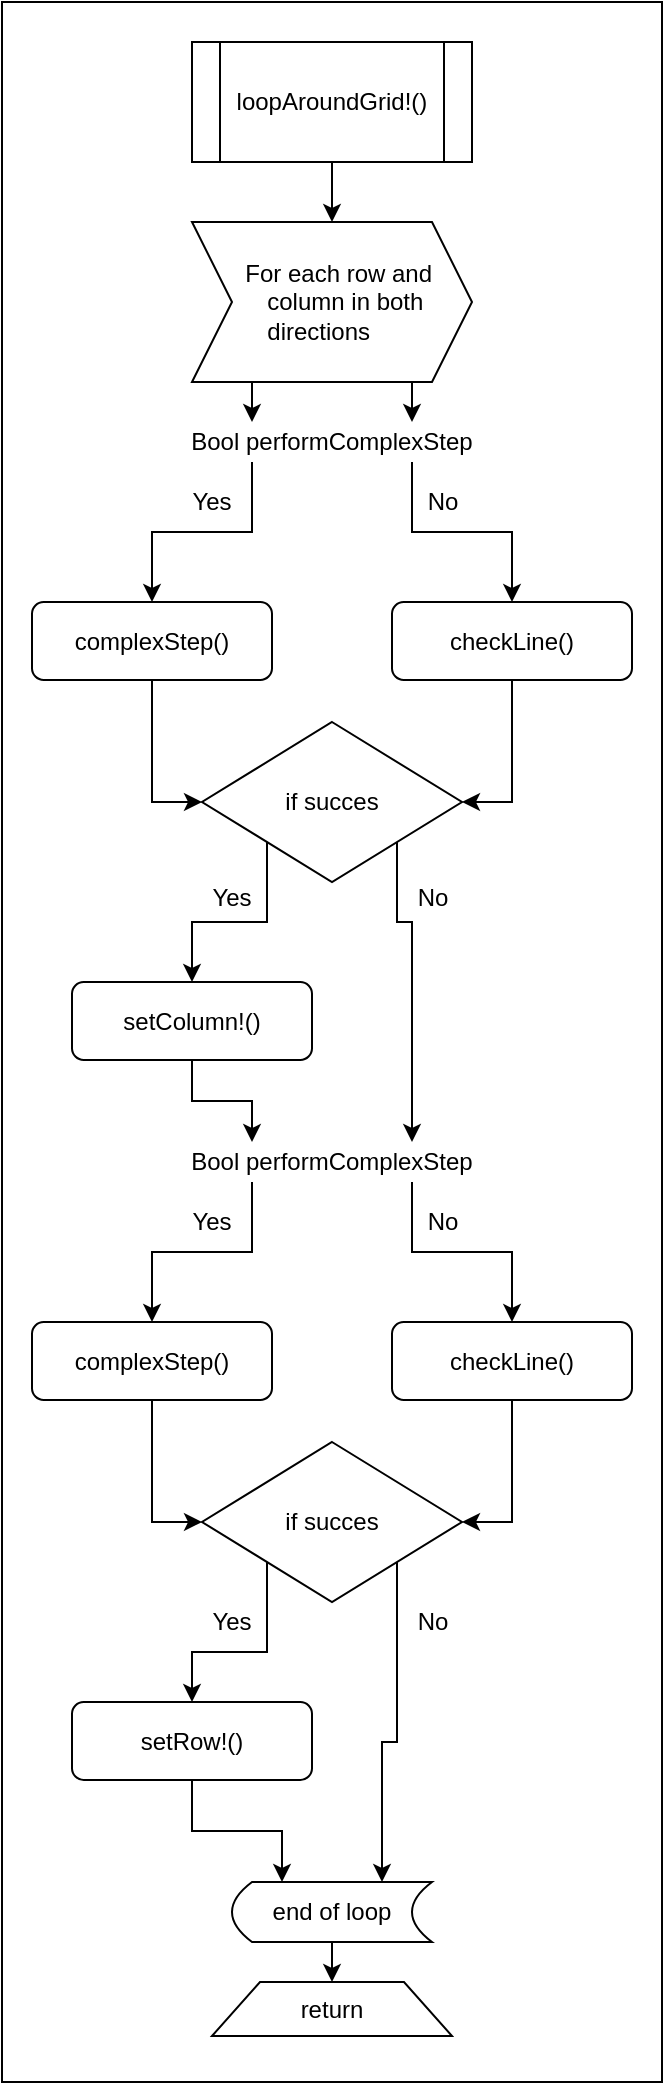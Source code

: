 <mxfile version="13.0.8" type="device"><diagram id="dN_irQ7Gg3Xs5vUko58A" name="Page-1"><mxGraphModel dx="1273" dy="2423" grid="1" gridSize="10" guides="1" tooltips="1" connect="1" arrows="1" fold="1" page="1" pageScale="1" pageWidth="850" pageHeight="1100" math="0" shadow="0"><root><mxCell id="0"/><mxCell id="1" parent="0"/><mxCell id="DnrVWsa8Ja34U0XbiNJQ-95" value="" style="rounded=0;whiteSpace=wrap;html=1;" vertex="1" parent="1"><mxGeometry x="215" y="-70" width="330" height="1040" as="geometry"/></mxCell><mxCell id="DnrVWsa8Ja34U0XbiNJQ-43" style="edgeStyle=orthogonalEdgeStyle;rounded=0;orthogonalLoop=1;jettySize=auto;html=1;exitX=0.5;exitY=1;exitDx=0;exitDy=0;entryX=0;entryY=0.5;entryDx=0;entryDy=0;" edge="1" parent="1" source="DnrVWsa8Ja34U0XbiNJQ-3" target="DnrVWsa8Ja34U0XbiNJQ-41"><mxGeometry relative="1" as="geometry"/></mxCell><mxCell id="DnrVWsa8Ja34U0XbiNJQ-3" value="complexStep()" style="rounded=1;whiteSpace=wrap;html=1;" vertex="1" parent="1"><mxGeometry x="230" y="230" width="120" height="39" as="geometry"/></mxCell><mxCell id="DnrVWsa8Ja34U0XbiNJQ-44" style="edgeStyle=orthogonalEdgeStyle;rounded=0;orthogonalLoop=1;jettySize=auto;html=1;exitX=0.5;exitY=1;exitDx=0;exitDy=0;entryX=1;entryY=0.5;entryDx=0;entryDy=0;" edge="1" parent="1" source="DnrVWsa8Ja34U0XbiNJQ-27" target="DnrVWsa8Ja34U0XbiNJQ-41"><mxGeometry relative="1" as="geometry"/></mxCell><mxCell id="DnrVWsa8Ja34U0XbiNJQ-27" value="checkLine()" style="rounded=1;whiteSpace=wrap;html=1;" vertex="1" parent="1"><mxGeometry x="410" y="230" width="120" height="39" as="geometry"/></mxCell><mxCell id="DnrVWsa8Ja34U0XbiNJQ-35" style="edgeStyle=orthogonalEdgeStyle;rounded=0;orthogonalLoop=1;jettySize=auto;html=1;exitX=0.25;exitY=1;exitDx=0;exitDy=0;entryX=0.5;entryY=0;entryDx=0;entryDy=0;" edge="1" parent="1" source="DnrVWsa8Ja34U0XbiNJQ-29" target="DnrVWsa8Ja34U0XbiNJQ-3"><mxGeometry relative="1" as="geometry"/></mxCell><mxCell id="DnrVWsa8Ja34U0XbiNJQ-36" style="edgeStyle=orthogonalEdgeStyle;rounded=0;orthogonalLoop=1;jettySize=auto;html=1;exitX=0.75;exitY=1;exitDx=0;exitDy=0;entryX=0.5;entryY=0;entryDx=0;entryDy=0;" edge="1" parent="1" source="DnrVWsa8Ja34U0XbiNJQ-29" target="DnrVWsa8Ja34U0XbiNJQ-27"><mxGeometry relative="1" as="geometry"/></mxCell><mxCell id="DnrVWsa8Ja34U0XbiNJQ-29" value="Bool performComplexStep" style="text;html=1;strokeColor=none;fillColor=none;align=center;verticalAlign=middle;whiteSpace=wrap;rounded=0;" vertex="1" parent="1"><mxGeometry x="300" y="140" width="160" height="20" as="geometry"/></mxCell><mxCell id="DnrVWsa8Ja34U0XbiNJQ-37" value="Yes" style="text;html=1;strokeColor=none;fillColor=none;align=center;verticalAlign=middle;whiteSpace=wrap;rounded=0;" vertex="1" parent="1"><mxGeometry x="300" y="170" width="40" height="20" as="geometry"/></mxCell><mxCell id="DnrVWsa8Ja34U0XbiNJQ-38" value="No" style="text;html=1;align=center;verticalAlign=middle;resizable=0;points=[];autosize=1;" vertex="1" parent="1"><mxGeometry x="420" y="170" width="30" height="20" as="geometry"/></mxCell><mxCell id="DnrVWsa8Ja34U0XbiNJQ-82" style="edgeStyle=orthogonalEdgeStyle;rounded=0;orthogonalLoop=1;jettySize=auto;html=1;exitX=0.5;exitY=1;exitDx=0;exitDy=0;entryX=0.25;entryY=0;entryDx=0;entryDy=0;" edge="1" parent="1" source="DnrVWsa8Ja34U0XbiNJQ-40" target="DnrVWsa8Ja34U0XbiNJQ-74"><mxGeometry relative="1" as="geometry"/></mxCell><mxCell id="DnrVWsa8Ja34U0XbiNJQ-40" value="setColumn!()" style="rounded=1;whiteSpace=wrap;html=1;" vertex="1" parent="1"><mxGeometry x="250" y="420" width="120" height="39" as="geometry"/></mxCell><mxCell id="DnrVWsa8Ja34U0XbiNJQ-63" style="edgeStyle=orthogonalEdgeStyle;rounded=0;orthogonalLoop=1;jettySize=auto;html=1;exitX=0;exitY=1;exitDx=0;exitDy=0;entryX=0.5;entryY=0;entryDx=0;entryDy=0;" edge="1" parent="1" source="DnrVWsa8Ja34U0XbiNJQ-41" target="DnrVWsa8Ja34U0XbiNJQ-40"><mxGeometry relative="1" as="geometry"><Array as="points"><mxPoint x="348" y="390"/><mxPoint x="310" y="390"/></Array></mxGeometry></mxCell><mxCell id="DnrVWsa8Ja34U0XbiNJQ-83" style="edgeStyle=orthogonalEdgeStyle;rounded=0;orthogonalLoop=1;jettySize=auto;html=1;exitX=1;exitY=1;exitDx=0;exitDy=0;entryX=0.75;entryY=0;entryDx=0;entryDy=0;" edge="1" parent="1" source="DnrVWsa8Ja34U0XbiNJQ-41" target="DnrVWsa8Ja34U0XbiNJQ-74"><mxGeometry relative="1" as="geometry"><Array as="points"><mxPoint x="413" y="390"/><mxPoint x="420" y="390"/></Array></mxGeometry></mxCell><mxCell id="DnrVWsa8Ja34U0XbiNJQ-41" value="if succes" style="rhombus;whiteSpace=wrap;html=1;" vertex="1" parent="1"><mxGeometry x="315" y="290" width="130" height="80" as="geometry"/></mxCell><mxCell id="DnrVWsa8Ja34U0XbiNJQ-64" value="Yes" style="text;html=1;strokeColor=none;fillColor=none;align=center;verticalAlign=middle;whiteSpace=wrap;rounded=0;" vertex="1" parent="1"><mxGeometry x="310" y="368" width="40" height="20" as="geometry"/></mxCell><mxCell id="DnrVWsa8Ja34U0XbiNJQ-65" value="No" style="text;html=1;align=center;verticalAlign=middle;resizable=0;points=[];autosize=1;" vertex="1" parent="1"><mxGeometry x="415" y="368" width="30" height="20" as="geometry"/></mxCell><mxCell id="DnrVWsa8Ja34U0XbiNJQ-66" style="edgeStyle=orthogonalEdgeStyle;rounded=0;orthogonalLoop=1;jettySize=auto;html=1;exitX=0.5;exitY=1;exitDx=0;exitDy=0;entryX=0;entryY=0.5;entryDx=0;entryDy=0;" edge="1" parent="1" source="DnrVWsa8Ja34U0XbiNJQ-67" target="DnrVWsa8Ja34U0XbiNJQ-79"><mxGeometry relative="1" as="geometry"/></mxCell><mxCell id="DnrVWsa8Ja34U0XbiNJQ-67" value="complexStep()" style="rounded=1;whiteSpace=wrap;html=1;" vertex="1" parent="1"><mxGeometry x="230" y="590" width="120" height="39" as="geometry"/></mxCell><mxCell id="DnrVWsa8Ja34U0XbiNJQ-70" style="edgeStyle=orthogonalEdgeStyle;rounded=0;orthogonalLoop=1;jettySize=auto;html=1;exitX=0.5;exitY=1;exitDx=0;exitDy=0;entryX=1;entryY=0.5;entryDx=0;entryDy=0;" edge="1" parent="1" source="DnrVWsa8Ja34U0XbiNJQ-71" target="DnrVWsa8Ja34U0XbiNJQ-79"><mxGeometry relative="1" as="geometry"/></mxCell><mxCell id="DnrVWsa8Ja34U0XbiNJQ-71" value="checkLine()" style="rounded=1;whiteSpace=wrap;html=1;" vertex="1" parent="1"><mxGeometry x="410" y="590" width="120" height="39" as="geometry"/></mxCell><mxCell id="DnrVWsa8Ja34U0XbiNJQ-72" style="edgeStyle=orthogonalEdgeStyle;rounded=0;orthogonalLoop=1;jettySize=auto;html=1;exitX=0.25;exitY=1;exitDx=0;exitDy=0;entryX=0.5;entryY=0;entryDx=0;entryDy=0;" edge="1" parent="1" source="DnrVWsa8Ja34U0XbiNJQ-74" target="DnrVWsa8Ja34U0XbiNJQ-67"><mxGeometry relative="1" as="geometry"/></mxCell><mxCell id="DnrVWsa8Ja34U0XbiNJQ-73" style="edgeStyle=orthogonalEdgeStyle;rounded=0;orthogonalLoop=1;jettySize=auto;html=1;exitX=0.75;exitY=1;exitDx=0;exitDy=0;entryX=0.5;entryY=0;entryDx=0;entryDy=0;" edge="1" parent="1" source="DnrVWsa8Ja34U0XbiNJQ-74" target="DnrVWsa8Ja34U0XbiNJQ-71"><mxGeometry relative="1" as="geometry"/></mxCell><mxCell id="DnrVWsa8Ja34U0XbiNJQ-74" value="Bool performComplexStep" style="text;html=1;strokeColor=none;fillColor=none;align=center;verticalAlign=middle;whiteSpace=wrap;rounded=0;" vertex="1" parent="1"><mxGeometry x="300" y="500" width="160" height="20" as="geometry"/></mxCell><mxCell id="DnrVWsa8Ja34U0XbiNJQ-75" value="Yes" style="text;html=1;strokeColor=none;fillColor=none;align=center;verticalAlign=middle;whiteSpace=wrap;rounded=0;" vertex="1" parent="1"><mxGeometry x="300" y="530" width="40" height="20" as="geometry"/></mxCell><mxCell id="DnrVWsa8Ja34U0XbiNJQ-76" value="No" style="text;html=1;align=center;verticalAlign=middle;resizable=0;points=[];autosize=1;" vertex="1" parent="1"><mxGeometry x="420" y="530" width="30" height="20" as="geometry"/></mxCell><mxCell id="DnrVWsa8Ja34U0XbiNJQ-90" style="edgeStyle=orthogonalEdgeStyle;rounded=0;orthogonalLoop=1;jettySize=auto;html=1;exitX=0.5;exitY=1;exitDx=0;exitDy=0;entryX=0.25;entryY=0;entryDx=0;entryDy=0;" edge="1" parent="1" source="DnrVWsa8Ja34U0XbiNJQ-77" target="DnrVWsa8Ja34U0XbiNJQ-89"><mxGeometry relative="1" as="geometry"/></mxCell><mxCell id="DnrVWsa8Ja34U0XbiNJQ-77" value="setRow!()" style="rounded=1;whiteSpace=wrap;html=1;" vertex="1" parent="1"><mxGeometry x="250" y="780" width="120" height="39" as="geometry"/></mxCell><mxCell id="DnrVWsa8Ja34U0XbiNJQ-78" style="edgeStyle=orthogonalEdgeStyle;rounded=0;orthogonalLoop=1;jettySize=auto;html=1;exitX=0;exitY=1;exitDx=0;exitDy=0;entryX=0.5;entryY=0;entryDx=0;entryDy=0;" edge="1" parent="1" source="DnrVWsa8Ja34U0XbiNJQ-79" target="DnrVWsa8Ja34U0XbiNJQ-77"><mxGeometry relative="1" as="geometry"/></mxCell><mxCell id="DnrVWsa8Ja34U0XbiNJQ-91" style="edgeStyle=orthogonalEdgeStyle;rounded=0;orthogonalLoop=1;jettySize=auto;html=1;exitX=1;exitY=1;exitDx=0;exitDy=0;entryX=0.75;entryY=0;entryDx=0;entryDy=0;" edge="1" parent="1" source="DnrVWsa8Ja34U0XbiNJQ-79" target="DnrVWsa8Ja34U0XbiNJQ-89"><mxGeometry relative="1" as="geometry"/></mxCell><mxCell id="DnrVWsa8Ja34U0XbiNJQ-79" value="if succes" style="rhombus;whiteSpace=wrap;html=1;" vertex="1" parent="1"><mxGeometry x="315" y="650" width="130" height="80" as="geometry"/></mxCell><mxCell id="DnrVWsa8Ja34U0XbiNJQ-80" value="Yes" style="text;html=1;strokeColor=none;fillColor=none;align=center;verticalAlign=middle;whiteSpace=wrap;rounded=0;" vertex="1" parent="1"><mxGeometry x="310" y="730" width="40" height="20" as="geometry"/></mxCell><mxCell id="DnrVWsa8Ja34U0XbiNJQ-81" value="No" style="text;html=1;align=center;verticalAlign=middle;resizable=0;points=[];autosize=1;" vertex="1" parent="1"><mxGeometry x="415" y="730" width="30" height="20" as="geometry"/></mxCell><mxCell id="DnrVWsa8Ja34U0XbiNJQ-86" style="edgeStyle=orthogonalEdgeStyle;rounded=0;orthogonalLoop=1;jettySize=auto;html=1;exitX=0.25;exitY=1;exitDx=0;exitDy=0;entryX=0.25;entryY=0;entryDx=0;entryDy=0;" edge="1" parent="1" source="DnrVWsa8Ja34U0XbiNJQ-84" target="DnrVWsa8Ja34U0XbiNJQ-29"><mxGeometry relative="1" as="geometry"/></mxCell><mxCell id="DnrVWsa8Ja34U0XbiNJQ-87" style="edgeStyle=orthogonalEdgeStyle;rounded=0;orthogonalLoop=1;jettySize=auto;html=1;exitX=0.75;exitY=1;exitDx=0;exitDy=0;entryX=0.75;entryY=0;entryDx=0;entryDy=0;" edge="1" parent="1" source="DnrVWsa8Ja34U0XbiNJQ-84" target="DnrVWsa8Ja34U0XbiNJQ-29"><mxGeometry relative="1" as="geometry"/></mxCell><mxCell id="DnrVWsa8Ja34U0XbiNJQ-84" value="&amp;nbsp; &amp;nbsp; &amp;nbsp; &amp;nbsp;For each row and&amp;nbsp; &amp;nbsp; &amp;nbsp; &amp;nbsp; &amp;nbsp; &amp;nbsp; &amp;nbsp;column in both&amp;nbsp; &amp;nbsp; &amp;nbsp;directions&amp;nbsp; &amp;nbsp; &amp;nbsp;" style="shape=step;perimeter=stepPerimeter;whiteSpace=wrap;html=1;fixedSize=1;size=20;" vertex="1" parent="1"><mxGeometry x="310" y="40" width="140" height="80" as="geometry"/></mxCell><mxCell id="DnrVWsa8Ja34U0XbiNJQ-94" style="edgeStyle=orthogonalEdgeStyle;rounded=0;orthogonalLoop=1;jettySize=auto;html=1;exitX=0.5;exitY=1;exitDx=0;exitDy=0;entryX=0.5;entryY=0;entryDx=0;entryDy=0;" edge="1" parent="1" source="DnrVWsa8Ja34U0XbiNJQ-85" target="DnrVWsa8Ja34U0XbiNJQ-84"><mxGeometry relative="1" as="geometry"/></mxCell><mxCell id="DnrVWsa8Ja34U0XbiNJQ-85" value="loopAroundGrid!()" style="shape=process;whiteSpace=wrap;html=1;backgroundOutline=1;" vertex="1" parent="1"><mxGeometry x="310" y="-50" width="140" height="60" as="geometry"/></mxCell><mxCell id="DnrVWsa8Ja34U0XbiNJQ-93" style="edgeStyle=orthogonalEdgeStyle;rounded=0;orthogonalLoop=1;jettySize=auto;html=1;exitX=0.5;exitY=1;exitDx=0;exitDy=0;entryX=0.5;entryY=0;entryDx=0;entryDy=0;" edge="1" parent="1" source="DnrVWsa8Ja34U0XbiNJQ-89" target="DnrVWsa8Ja34U0XbiNJQ-92"><mxGeometry relative="1" as="geometry"/></mxCell><mxCell id="DnrVWsa8Ja34U0XbiNJQ-89" value="end of loop" style="shape=dataStorage;whiteSpace=wrap;html=1;" vertex="1" parent="1"><mxGeometry x="330" y="870" width="100" height="30" as="geometry"/></mxCell><mxCell id="DnrVWsa8Ja34U0XbiNJQ-92" value="return" style="shape=trapezoid;perimeter=trapezoidPerimeter;whiteSpace=wrap;html=1;" vertex="1" parent="1"><mxGeometry x="320" y="920" width="120" height="27" as="geometry"/></mxCell></root></mxGraphModel></diagram></mxfile>